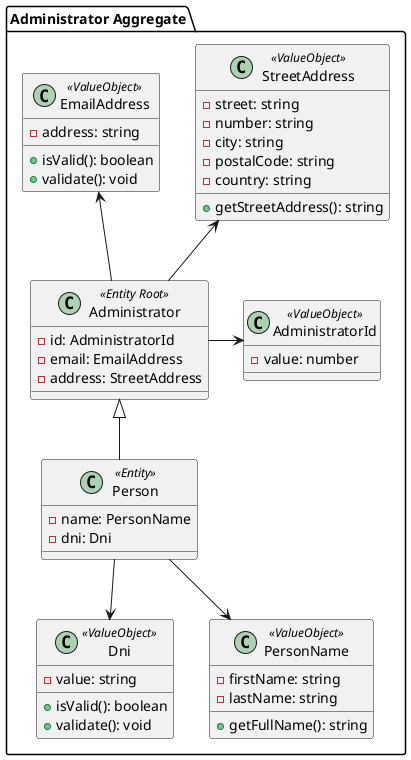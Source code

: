 @startuml
package "Administrator Aggregate" {
    class Administrator <<Entity Root>> {
        -id: AdministratorId
        -email: EmailAddress
        -address: StreetAddress
    }
    class AdministratorId <<ValueObject>> {
        -value: number
    }

    class EmailAddress <<ValueObject>> {
        -address: string
        +isValid(): boolean
        +validate(): void
    }
    class StreetAddress <<ValueObject>> {
        -street: string
        -number: string
        -city: string
        -postalCode: string
        -country: string
        +getStreetAddress(): string
    }
    class Person <<Entity>> extends Administrator {
            -name: PersonName
            -dni: Dni
    }
    class Dni <<ValueObject>> {
            -value: string
            +isValid(): boolean
            +validate(): void
    }
    class PersonName <<ValueObject>> {
            -firstName: string
            -lastName: string
            +getFullName(): string
    }

}
Administrator -> AdministratorId
Administrator -up-> EmailAddress
Administrator -up-> StreetAddress
Person --> PersonName
Person -down-> Dni
@enduml